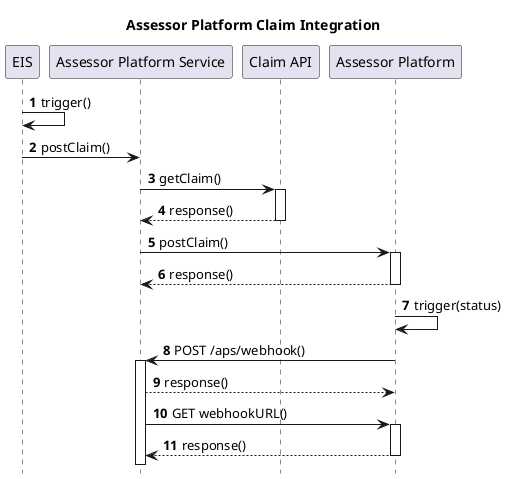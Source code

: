 @startuml Claim Status Managment Service - Sequence
'!theme sketchy-outline

title Assessor Platform Claim Integration

'Style
hide footbox
skinparam TitleBorderThickness 0
' skinparam responseMessageBelowArrow true
' skinparam shadowing true
skinparam defaultFontName Raleway
autonumber

participant EIS
participant "Assessor Platform Service" as APS
participant "Claim API" as CAPI
participant "Assessor Platform" as AP

EIS -> EIS: trigger()
EIS -> APS: postClaim()
APS -> CAPI: getClaim()
activate CAPI
CAPI --> APS: response()
deactivate CAPI

APS -> AP: postClaim()
activate AP
AP --> APS: response()
deactivate AP

AP -> AP: trigger(status)
AP -> APS: POST /aps/webhook()
activate APS
APS --> AP: response()
'deactivate APS

APS -> AP: GET webhookURL()
activate AP
AP --> APS: response()
deactivate AP

' alt if webhook payload = claimUpdate

' else if webhook payload = payment

' APS -> CAPI: POST /v1/claims/{claimNumber}/payments
' activate CAPI
' CAPI --> APS: response()

' deactivate APS

' CAPI -> EIS: POST /v1/claims/{claimNumber}/payments
' activate EIS
' EIS --> CAPI: response()
' deactivate EIS
' deactivate CAPI
' end

'APS -> APS: enum response()


@enduml